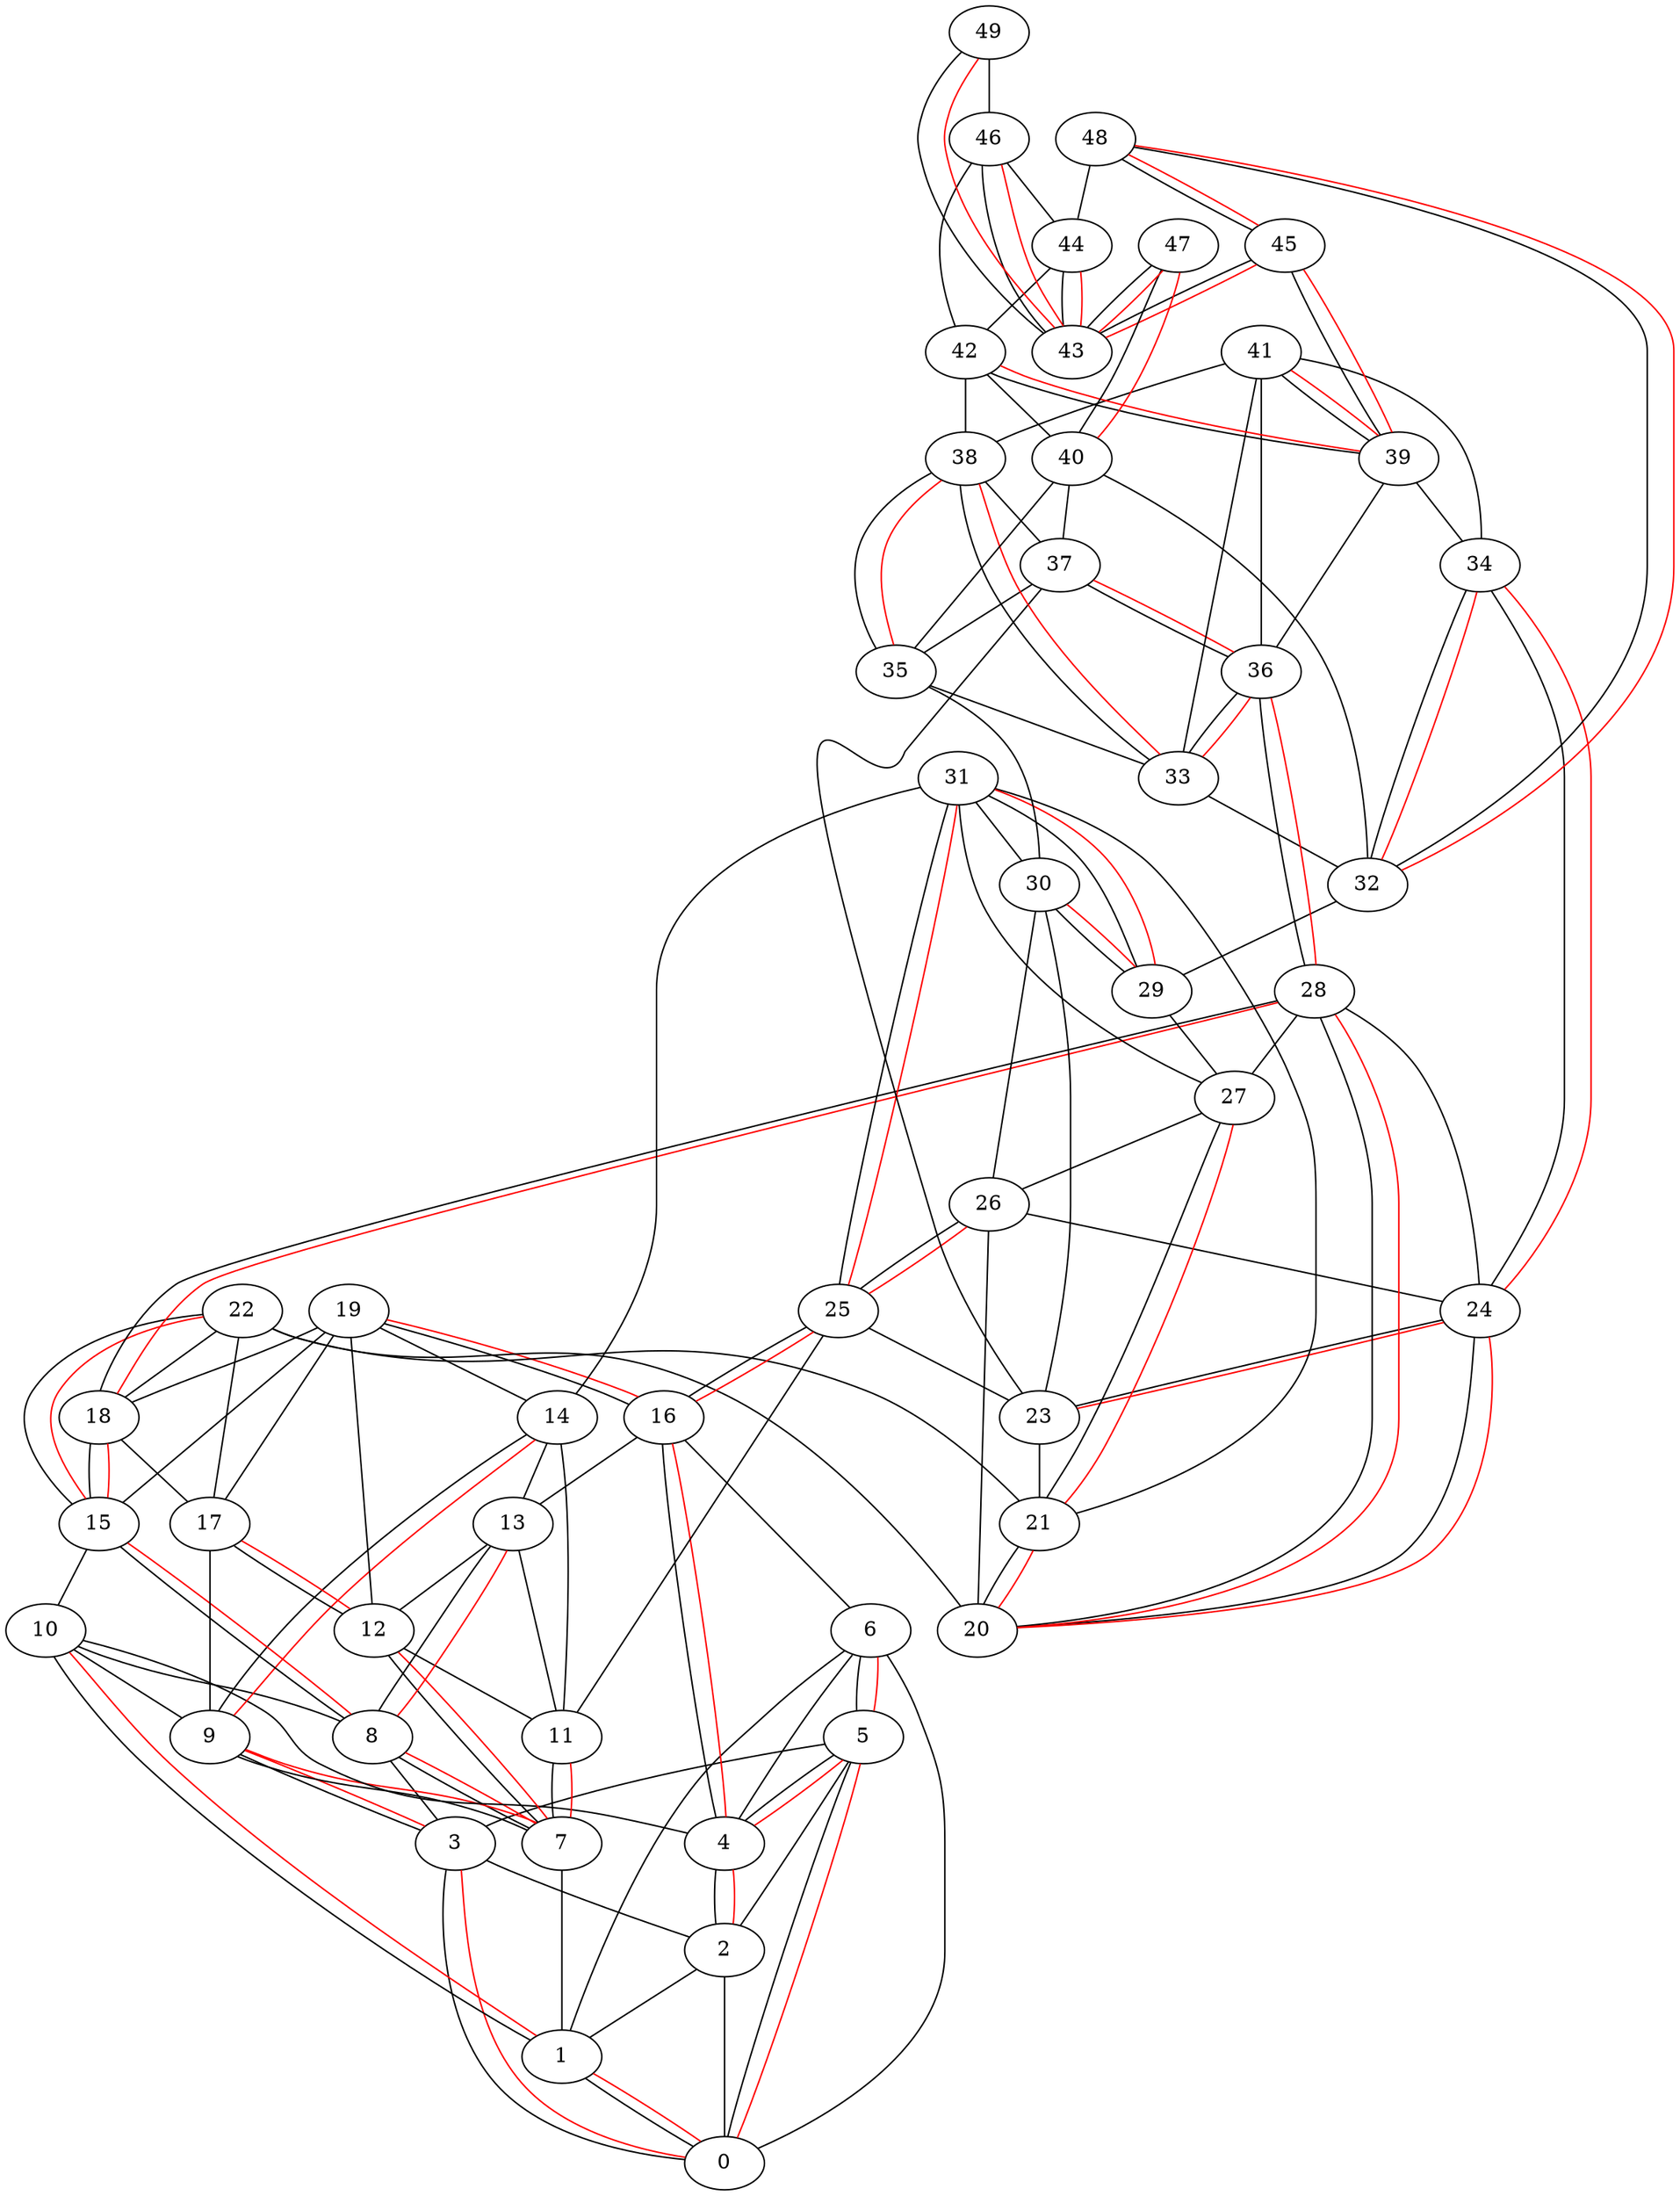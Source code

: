 graph BarAlb50_5_KrD_1068 {
0;
1;
2;
3;
4;
5;
6;
7;
8;
9;
10;
11;
12;
13;
14;
15;
16;
17;
18;
19;
20;
21;
22;
23;
24;
25;
26;
27;
28;
29;
30;
31;
32;
33;
34;
35;
36;
37;
38;
39;
40;
41;
42;
43;
44;
45;
46;
47;
48;
49;
1 -- 0[weight="7"];
2 -- 0[weight="99"];
2 -- 1[weight="32"];
3 -- 0[weight="20"];
3 -- 2[weight="64"];
4 -- 2[weight="7"];
5 -- 0[weight="27"];
5 -- 2[weight="15"];
5 -- 3[weight="95"];
5 -- 4[weight="13"];
6 -- 0[weight="43"];
6 -- 1[weight="27"];
6 -- 4[weight="39"];
6 -- 5[weight="17"];
7 -- 1[weight="56"];
8 -- 3[weight="68"];
8 -- 7[weight="15"];
9 -- 3[weight="5"];
9 -- 7[weight="22"];
10 -- 1[weight="19"];
10 -- 4[weight="28"];
10 -- 8[weight="44"];
10 -- 9[weight="26"];
11 -- 7[weight="2"];
12 -- 7[weight="31"];
12 -- 11[weight="45"];
13 -- 8[weight="18"];
13 -- 11[weight="68"];
13 -- 12[weight="62"];
14 -- 9[weight="51"];
14 -- 11[weight="85"];
14 -- 13[weight="54"];
15 -- 8[weight="9"];
15 -- 10[weight="57"];
16 -- 4[weight="8"];
16 -- 6[weight="63"];
16 -- 13[weight="68"];
17 -- 9[weight="47"];
17 -- 12[weight="26"];
18 -- 15[weight="15"];
18 -- 17[weight="89"];
19 -- 12[weight="95"];
19 -- 14[weight="67"];
19 -- 15[weight="58"];
19 -- 16[weight="17"];
19 -- 17[weight="54"];
19 -- 18[weight="41"];
21 -- 20[weight="32"];
22 -- 15[weight="7"];
22 -- 17[weight="39"];
22 -- 18[weight="51"];
22 -- 20[weight="44"];
22 -- 21[weight="85"];
23 -- 21[weight="55"];
24 -- 20[weight="18"];
24 -- 23[weight="2"];
25 -- 11[weight="70"];
25 -- 16[weight="8"];
25 -- 23[weight="66"];
26 -- 20[weight="99"];
26 -- 24[weight="52"];
26 -- 25[weight="3"];
27 -- 21[weight="6"];
27 -- 26[weight="44"];
28 -- 18[weight="9"];
28 -- 20[weight="14"];
28 -- 24[weight="75"];
28 -- 27[weight="92"];
29 -- 27[weight="57"];
30 -- 23[weight="52"];
30 -- 26[weight="84"];
30 -- 29[weight="47"];
31 -- 14[weight="99"];
31 -- 21[weight="79"];
31 -- 25[weight="13"];
31 -- 27[weight="52"];
31 -- 29[weight="42"];
31 -- 30[weight="47"];
32 -- 29[weight="85"];
33 -- 32[weight="87"];
34 -- 24[weight="31"];
34 -- 32[weight="27"];
35 -- 30[weight="74"];
35 -- 33[weight="63"];
36 -- 28[weight="40"];
36 -- 33[weight="45"];
37 -- 23[weight="77"];
37 -- 35[weight="77"];
37 -- 36[weight="65"];
38 -- 33[weight="10"];
38 -- 35[weight="7"];
38 -- 37[weight="73"];
39 -- 34[weight="48"];
39 -- 36[weight="62"];
40 -- 32[weight="77"];
40 -- 35[weight="95"];
40 -- 37[weight="65"];
41 -- 33[weight="75"];
41 -- 34[weight="46"];
41 -- 36[weight="72"];
41 -- 38[weight="53"];
41 -- 39[weight="38"];
42 -- 38[weight="99"];
42 -- 39[weight="41"];
42 -- 40[weight="61"];
44 -- 42[weight="79"];
44 -- 43[weight="26"];
45 -- 39[weight="8"];
45 -- 43[weight="23"];
46 -- 42[weight="50"];
46 -- 43[weight="45"];
46 -- 44[weight="50"];
47 -- 40[weight="28"];
47 -- 43[weight="34"];
48 -- 32[weight="16"];
48 -- 44[weight="93"];
48 -- 45[weight="20"];
49 -- 43[weight="34"];
49 -- 46[weight="92"];
11 -- 7 [color=red,] ;
8 -- 7 [color=red,] ;
15 -- 8 [color=red,] ;
22 -- 15 [color=red,] ;
18 -- 15 [color=red,] ;
28 -- 18 [color=red,] ;
28 -- 20 [color=red,] ;
13 -- 8 [color=red,] ;
24 -- 20 [color=red,] ;
24 -- 23 [color=red,] ;
9 -- 7 [color=red,] ;
9 -- 3 [color=red,] ;
3 -- 0 [color=red,] ;
1 -- 0 [color=red,] ;
10 -- 1 [color=red,] ;
5 -- 0 [color=red,] ;
5 -- 4 [color=red,] ;
4 -- 2 [color=red,] ;
16 -- 4 [color=red,] ;
25 -- 16 [color=red,] ;
26 -- 25 [color=red,] ;
31 -- 25 [color=red,] ;
6 -- 5 [color=red,] ;
19 -- 16 [color=red,] ;
12 -- 7 [color=red,] ;
17 -- 12 [color=red,] ;
34 -- 24 [color=red,] ;
34 -- 32 [color=red,] ;
48 -- 32 [color=red,] ;
48 -- 45 [color=red,] ;
45 -- 39 [color=red,] ;
45 -- 43 [color=red,] ;
44 -- 43 [color=red,] ;
21 -- 20 [color=red,] ;
27 -- 21 [color=red,] ;
47 -- 43 [color=red,] ;
47 -- 40 [color=red,] ;
49 -- 43 [color=red,] ;
41 -- 39 [color=red,] ;
36 -- 28 [color=red,] ;
42 -- 39 [color=red,] ;
31 -- 29 [color=red,] ;
36 -- 33 [color=red,] ;
38 -- 33 [color=red,] ;
38 -- 35 [color=red,] ;
46 -- 43 [color=red,] ;
30 -- 29 [color=red,] ;
14 -- 9 [color=red,] ;
37 -- 36 [color=red,] ;
}